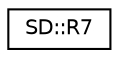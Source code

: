 digraph "Graphical Class Hierarchy"
{
  edge [fontname="Helvetica",fontsize="10",labelfontname="Helvetica",labelfontsize="10"];
  node [fontname="Helvetica",fontsize="10",shape=record];
  rankdir="LR";
  Node1 [label="SD::R7",height=0.2,width=0.4,color="black", fillcolor="white", style="filled",URL="$d4/d2b/unionSD_1_1R7.html"];
}
